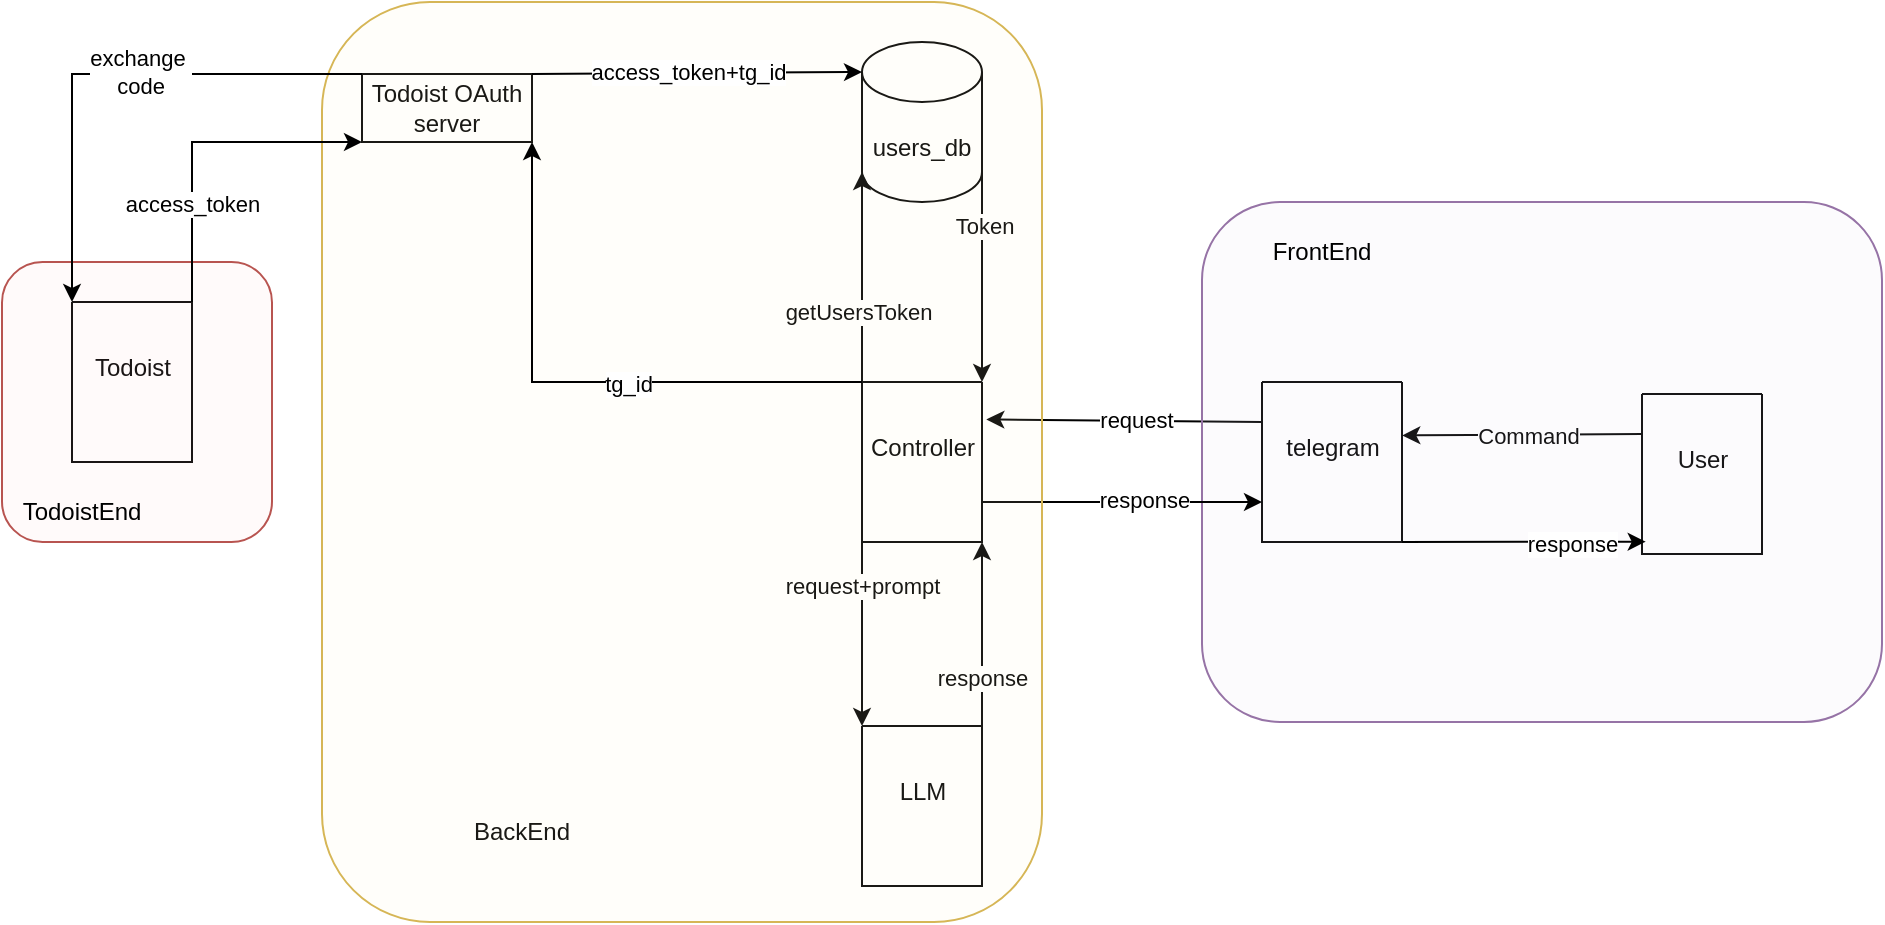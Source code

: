 <mxfile version="24.7.17">
  <diagram name="Page-1" id="spFFAOIyfq6ilBb_R3kp">
    <mxGraphModel dx="2284" dy="866" grid="1" gridSize="10" guides="1" tooltips="1" connect="1" arrows="1" fold="1" page="1" pageScale="1" pageWidth="850" pageHeight="1100" math="0" shadow="0">
      <root>
        <mxCell id="0" />
        <mxCell id="1" parent="0" />
        <mxCell id="q6Kk8lASS6URoFQvOcXa-3" value="" style="swimlane;startSize=0;" parent="1" vertex="1">
          <mxGeometry x="520" y="400" width="70" height="80" as="geometry" />
        </mxCell>
        <mxCell id="q6Kk8lASS6URoFQvOcXa-4" value="telegram" style="text;html=1;align=center;verticalAlign=middle;resizable=0;points=[];autosize=1;strokeColor=none;fillColor=none;" parent="1" vertex="1">
          <mxGeometry x="520" y="418" width="70" height="30" as="geometry" />
        </mxCell>
        <mxCell id="q6Kk8lASS6URoFQvOcXa-5" value="" style="swimlane;startSize=0;" parent="1" vertex="1">
          <mxGeometry x="320" y="400" width="60" height="80" as="geometry" />
        </mxCell>
        <mxCell id="q6Kk8lASS6URoFQvOcXa-6" value="Controller" style="text;html=1;align=center;verticalAlign=middle;resizable=0;points=[];autosize=1;strokeColor=none;fillColor=none;" parent="1" vertex="1">
          <mxGeometry x="310" y="418" width="80" height="30" as="geometry" />
        </mxCell>
        <mxCell id="q6Kk8lASS6URoFQvOcXa-7" value="" style="endArrow=classic;html=1;rounded=0;entryX=0.902;entryY=0.024;entryDx=0;entryDy=0;entryPerimeter=0;exitX=0;exitY=0.25;exitDx=0;exitDy=0;" parent="1" source="q6Kk8lASS6URoFQvOcXa-3" target="q6Kk8lASS6URoFQvOcXa-6" edge="1">
          <mxGeometry width="50" height="50" relative="1" as="geometry">
            <mxPoint x="360" y="450" as="sourcePoint" />
            <mxPoint x="410" y="400" as="targetPoint" />
          </mxGeometry>
        </mxCell>
        <mxCell id="q6Kk8lASS6URoFQvOcXa-14" value="request" style="edgeLabel;html=1;align=center;verticalAlign=middle;resizable=0;points=[];" parent="q6Kk8lASS6URoFQvOcXa-7" vertex="1" connectable="0">
          <mxGeometry x="-0.028" relative="1" as="geometry">
            <mxPoint x="4" y="-1" as="offset" />
          </mxGeometry>
        </mxCell>
        <mxCell id="q6Kk8lASS6URoFQvOcXa-12" value="" style="endArrow=classic;html=1;rounded=0;entryX=1.002;entryY=0.29;entryDx=0;entryDy=0;entryPerimeter=0;exitX=0;exitY=0.25;exitDx=0;exitDy=0;" parent="1" source="q6Kk8lASS6URoFQvOcXa-16" target="q6Kk8lASS6URoFQvOcXa-4" edge="1">
          <mxGeometry width="50" height="50" relative="1" as="geometry">
            <mxPoint x="707.5" y="426" as="sourcePoint" />
            <mxPoint x="680" y="400" as="targetPoint" />
          </mxGeometry>
        </mxCell>
        <mxCell id="q6Kk8lASS6URoFQvOcXa-13" value="Command" style="edgeLabel;html=1;align=center;verticalAlign=middle;resizable=0;points=[];" parent="q6Kk8lASS6URoFQvOcXa-12" vertex="1" connectable="0">
          <mxGeometry x="-0.042" y="2" relative="1" as="geometry">
            <mxPoint y="-2" as="offset" />
          </mxGeometry>
        </mxCell>
        <mxCell id="q6Kk8lASS6URoFQvOcXa-16" value="" style="swimlane;startSize=0;" parent="1" vertex="1">
          <mxGeometry x="710" y="406" width="60" height="80" as="geometry" />
        </mxCell>
        <mxCell id="q6Kk8lASS6URoFQvOcXa-17" value="User" style="text;html=1;align=center;verticalAlign=middle;resizable=0;points=[];autosize=1;strokeColor=none;fillColor=none;" parent="q6Kk8lASS6URoFQvOcXa-16" vertex="1">
          <mxGeometry x="5" y="18" width="50" height="30" as="geometry" />
        </mxCell>
        <mxCell id="q6Kk8lASS6URoFQvOcXa-18" value="users_db" style="shape=cylinder3;whiteSpace=wrap;html=1;boundedLbl=1;backgroundOutline=1;size=15;" parent="1" vertex="1">
          <mxGeometry x="320" y="230" width="60" height="80" as="geometry" />
        </mxCell>
        <mxCell id="q6Kk8lASS6URoFQvOcXa-19" value="" style="endArrow=classic;html=1;rounded=0;entryX=0;entryY=1;entryDx=0;entryDy=-15;entryPerimeter=0;" parent="1" target="q6Kk8lASS6URoFQvOcXa-18" edge="1">
          <mxGeometry width="50" height="50" relative="1" as="geometry">
            <mxPoint x="320" y="400" as="sourcePoint" />
            <mxPoint x="320" y="300" as="targetPoint" />
          </mxGeometry>
        </mxCell>
        <mxCell id="q6Kk8lASS6URoFQvOcXa-20" value="getUsersToken" style="edgeLabel;html=1;align=center;verticalAlign=middle;resizable=0;points=[];" parent="q6Kk8lASS6URoFQvOcXa-19" vertex="1" connectable="0">
          <mxGeometry x="-0.302" y="2" relative="1" as="geometry">
            <mxPoint y="1" as="offset" />
          </mxGeometry>
        </mxCell>
        <mxCell id="q6Kk8lASS6URoFQvOcXa-21" value="" style="endArrow=classic;html=1;rounded=0;exitX=1;exitY=1;exitDx=0;exitDy=-15;exitPerimeter=0;" parent="1" source="q6Kk8lASS6URoFQvOcXa-18" edge="1">
          <mxGeometry width="50" height="50" relative="1" as="geometry">
            <mxPoint x="470" y="450" as="sourcePoint" />
            <mxPoint x="380" y="400" as="targetPoint" />
          </mxGeometry>
        </mxCell>
        <mxCell id="q6Kk8lASS6URoFQvOcXa-22" value="Token" style="edgeLabel;html=1;align=center;verticalAlign=middle;resizable=0;points=[];" parent="q6Kk8lASS6URoFQvOcXa-21" vertex="1" connectable="0">
          <mxGeometry x="0.143" y="1" relative="1" as="geometry">
            <mxPoint y="-33" as="offset" />
          </mxGeometry>
        </mxCell>
        <mxCell id="q6Kk8lASS6URoFQvOcXa-27" value="" style="swimlane;startSize=0;" parent="1" vertex="1">
          <mxGeometry x="320" y="572" width="60" height="80" as="geometry" />
        </mxCell>
        <mxCell id="q6Kk8lASS6URoFQvOcXa-28" value="LLM" style="text;html=1;align=center;verticalAlign=middle;resizable=0;points=[];autosize=1;strokeColor=none;fillColor=none;" parent="1" vertex="1">
          <mxGeometry x="325" y="590" width="50" height="30" as="geometry" />
        </mxCell>
        <mxCell id="q6Kk8lASS6URoFQvOcXa-39" value="" style="rounded=1;whiteSpace=wrap;html=1;fillOpacity=10;fillColor=#e1d5e7;strokeColor=#9673a6;" parent="1" vertex="1">
          <mxGeometry x="490" y="310" width="340" height="260" as="geometry" />
        </mxCell>
        <mxCell id="q6Kk8lASS6URoFQvOcXa-29" value="" style="endArrow=classic;html=1;rounded=0;exitX=0;exitY=1;exitDx=0;exitDy=0;entryX=0;entryY=0;entryDx=0;entryDy=0;" parent="1" source="q6Kk8lASS6URoFQvOcXa-5" target="q6Kk8lASS6URoFQvOcXa-27" edge="1">
          <mxGeometry width="50" height="50" relative="1" as="geometry">
            <mxPoint x="470" y="450" as="sourcePoint" />
            <mxPoint x="520" y="400" as="targetPoint" />
          </mxGeometry>
        </mxCell>
        <mxCell id="q6Kk8lASS6URoFQvOcXa-30" value="request+prompt" style="edgeLabel;html=1;align=center;verticalAlign=middle;resizable=0;points=[];" parent="q6Kk8lASS6URoFQvOcXa-29" vertex="1" connectable="0">
          <mxGeometry x="0.269" y="1" relative="1" as="geometry">
            <mxPoint x="-1" y="-37" as="offset" />
          </mxGeometry>
        </mxCell>
        <mxCell id="q6Kk8lASS6URoFQvOcXa-31" value="" style="endArrow=classic;html=1;rounded=0;entryX=1;entryY=1;entryDx=0;entryDy=0;exitX=1;exitY=0;exitDx=0;exitDy=0;" parent="1" source="q6Kk8lASS6URoFQvOcXa-27" target="q6Kk8lASS6URoFQvOcXa-5" edge="1">
          <mxGeometry width="50" height="50" relative="1" as="geometry">
            <mxPoint x="470" y="450" as="sourcePoint" />
            <mxPoint x="520" y="400" as="targetPoint" />
            <Array as="points" />
          </mxGeometry>
        </mxCell>
        <mxCell id="q6Kk8lASS6URoFQvOcXa-32" value="response" style="edgeLabel;html=1;align=center;verticalAlign=middle;resizable=0;points=[];" parent="q6Kk8lASS6URoFQvOcXa-31" vertex="1" connectable="0">
          <mxGeometry x="0.15" y="1" relative="1" as="geometry">
            <mxPoint x="1" y="29" as="offset" />
          </mxGeometry>
        </mxCell>
        <mxCell id="q6Kk8lASS6URoFQvOcXa-33" value="" style="endArrow=classic;html=1;rounded=0;exitX=1;exitY=0.75;exitDx=0;exitDy=0;entryX=0;entryY=0.75;entryDx=0;entryDy=0;" parent="1" source="q6Kk8lASS6URoFQvOcXa-5" target="q6Kk8lASS6URoFQvOcXa-3" edge="1">
          <mxGeometry width="50" height="50" relative="1" as="geometry">
            <mxPoint x="470" y="450" as="sourcePoint" />
            <mxPoint x="520" y="400" as="targetPoint" />
          </mxGeometry>
        </mxCell>
        <mxCell id="q6Kk8lASS6URoFQvOcXa-34" value="response" style="edgeLabel;html=1;align=center;verticalAlign=middle;resizable=0;points=[];" parent="q6Kk8lASS6URoFQvOcXa-33" vertex="1" connectable="0">
          <mxGeometry x="-0.153" y="1" relative="1" as="geometry">
            <mxPoint x="21" as="offset" />
          </mxGeometry>
        </mxCell>
        <mxCell id="q6Kk8lASS6URoFQvOcXa-35" value="" style="endArrow=classic;html=1;rounded=0;exitX=1;exitY=1;exitDx=0;exitDy=0;entryX=0.031;entryY=0.923;entryDx=0;entryDy=0;entryPerimeter=0;" parent="1" source="q6Kk8lASS6URoFQvOcXa-3" target="q6Kk8lASS6URoFQvOcXa-16" edge="1">
          <mxGeometry width="50" height="50" relative="1" as="geometry">
            <mxPoint x="620" y="498" as="sourcePoint" />
            <mxPoint x="670" y="448" as="targetPoint" />
          </mxGeometry>
        </mxCell>
        <mxCell id="q6Kk8lASS6URoFQvOcXa-36" value="response" style="edgeLabel;html=1;align=center;verticalAlign=middle;resizable=0;points=[];" parent="q6Kk8lASS6URoFQvOcXa-35" vertex="1" connectable="0">
          <mxGeometry x="0.39" y="-1" relative="1" as="geometry">
            <mxPoint as="offset" />
          </mxGeometry>
        </mxCell>
        <mxCell id="q6Kk8lASS6URoFQvOcXa-40" value="FrontE&lt;span style=&quot;background-color: initial;&quot;&gt;nd&lt;/span&gt;" style="text;html=1;align=center;verticalAlign=middle;whiteSpace=wrap;rounded=0;" parent="1" vertex="1">
          <mxGeometry x="520" y="320" width="60" height="30" as="geometry" />
        </mxCell>
        <mxCell id="q6Kk8lASS6URoFQvOcXa-43" value="BackEnd" style="text;html=1;align=center;verticalAlign=middle;whiteSpace=wrap;rounded=0;" parent="1" vertex="1">
          <mxGeometry x="120" y="610" width="60" height="30" as="geometry" />
        </mxCell>
        <mxCell id="08_Tp1V0pfVUY98hfXqN-1" value="Todoist OAuth&lt;div&gt;server&lt;/div&gt;" style="rounded=0;whiteSpace=wrap;html=1;" vertex="1" parent="1">
          <mxGeometry x="70" y="246" width="85" height="34" as="geometry" />
        </mxCell>
        <mxCell id="q6Kk8lASS6URoFQvOcXa-42" value="" style="rounded=1;whiteSpace=wrap;html=1;fillOpacity=10;fillColor=#fff2cc;strokeColor=#d6b656;" parent="1" vertex="1">
          <mxGeometry x="50" y="210" width="360" height="460" as="geometry" />
        </mxCell>
        <mxCell id="08_Tp1V0pfVUY98hfXqN-8" value="" style="swimlane;startSize=0;" vertex="1" parent="1">
          <mxGeometry x="-75" y="360" width="60" height="80" as="geometry" />
        </mxCell>
        <mxCell id="08_Tp1V0pfVUY98hfXqN-9" value="Todoist" style="text;html=1;align=center;verticalAlign=middle;resizable=0;points=[];autosize=1;strokeColor=none;fillColor=none;" vertex="1" parent="1">
          <mxGeometry x="-75" y="378" width="60" height="30" as="geometry" />
        </mxCell>
        <mxCell id="08_Tp1V0pfVUY98hfXqN-10" value="" style="rounded=1;whiteSpace=wrap;html=1;fillOpacity=10;fillColor=#f8cecc;strokeColor=#b85450;" vertex="1" parent="1">
          <mxGeometry x="-110" y="340" width="135" height="140" as="geometry" />
        </mxCell>
        <mxCell id="08_Tp1V0pfVUY98hfXqN-11" value="TodoistEnd" style="text;html=1;align=center;verticalAlign=middle;whiteSpace=wrap;rounded=0;" vertex="1" parent="1">
          <mxGeometry x="-100" y="450" width="60" height="30" as="geometry" />
        </mxCell>
        <mxCell id="08_Tp1V0pfVUY98hfXqN-12" value="" style="endArrow=classic;html=1;rounded=0;exitX=0;exitY=0;exitDx=0;exitDy=0;entryX=0;entryY=0;entryDx=0;entryDy=0;" edge="1" parent="1" source="08_Tp1V0pfVUY98hfXqN-1" target="08_Tp1V0pfVUY98hfXqN-8">
          <mxGeometry width="50" height="50" relative="1" as="geometry">
            <mxPoint x="-10" y="280" as="sourcePoint" />
            <mxPoint x="-60" y="290" as="targetPoint" />
            <Array as="points">
              <mxPoint x="-75" y="246" />
            </Array>
          </mxGeometry>
        </mxCell>
        <mxCell id="08_Tp1V0pfVUY98hfXqN-13" value="exchange&amp;nbsp;&lt;div&gt;code&lt;/div&gt;" style="edgeLabel;html=1;align=center;verticalAlign=middle;resizable=0;points=[];" vertex="1" connectable="0" parent="08_Tp1V0pfVUY98hfXqN-12">
          <mxGeometry x="-0.143" y="-1" relative="1" as="geometry">
            <mxPoint as="offset" />
          </mxGeometry>
        </mxCell>
        <mxCell id="08_Tp1V0pfVUY98hfXqN-18" value="" style="endArrow=classic;html=1;rounded=0;exitX=1;exitY=0;exitDx=0;exitDy=0;entryX=0;entryY=1;entryDx=0;entryDy=0;" edge="1" parent="1" source="08_Tp1V0pfVUY98hfXqN-8" target="08_Tp1V0pfVUY98hfXqN-1">
          <mxGeometry width="50" height="50" relative="1" as="geometry">
            <mxPoint x="30" y="378" as="sourcePoint" />
            <mxPoint x="80" y="328" as="targetPoint" />
            <Array as="points">
              <mxPoint x="-15" y="280" />
            </Array>
          </mxGeometry>
        </mxCell>
        <mxCell id="08_Tp1V0pfVUY98hfXqN-19" value="access_token" style="edgeLabel;html=1;align=center;verticalAlign=middle;resizable=0;points=[];" vertex="1" connectable="0" parent="08_Tp1V0pfVUY98hfXqN-18">
          <mxGeometry x="-0.406" relative="1" as="geometry">
            <mxPoint as="offset" />
          </mxGeometry>
        </mxCell>
        <mxCell id="08_Tp1V0pfVUY98hfXqN-26" value="" style="endArrow=classic;html=1;rounded=0;exitX=1;exitY=0;exitDx=0;exitDy=0;entryX=0;entryY=0;entryDx=0;entryDy=15;entryPerimeter=0;" edge="1" parent="1" source="08_Tp1V0pfVUY98hfXqN-1" target="q6Kk8lASS6URoFQvOcXa-18">
          <mxGeometry width="50" height="50" relative="1" as="geometry">
            <mxPoint x="250" y="240" as="sourcePoint" />
            <mxPoint x="300" y="190" as="targetPoint" />
          </mxGeometry>
        </mxCell>
        <mxCell id="08_Tp1V0pfVUY98hfXqN-27" value="access_token+tg_id" style="edgeLabel;html=1;align=center;verticalAlign=middle;resizable=0;points=[];" vertex="1" connectable="0" parent="08_Tp1V0pfVUY98hfXqN-26">
          <mxGeometry x="0.294" y="-2" relative="1" as="geometry">
            <mxPoint x="-29" y="-3" as="offset" />
          </mxGeometry>
        </mxCell>
        <mxCell id="08_Tp1V0pfVUY98hfXqN-28" value="" style="endArrow=classic;html=1;rounded=0;exitX=0;exitY=0;exitDx=0;exitDy=0;entryX=1;entryY=1;entryDx=0;entryDy=0;" edge="1" parent="1" source="q6Kk8lASS6URoFQvOcXa-5" target="08_Tp1V0pfVUY98hfXqN-1">
          <mxGeometry width="50" height="50" relative="1" as="geometry">
            <mxPoint x="190" y="448" as="sourcePoint" />
            <mxPoint x="240" y="398" as="targetPoint" />
            <Array as="points">
              <mxPoint x="155" y="400" />
            </Array>
          </mxGeometry>
        </mxCell>
        <mxCell id="08_Tp1V0pfVUY98hfXqN-29" value="tg_id" style="edgeLabel;html=1;align=center;verticalAlign=middle;resizable=0;points=[];" vertex="1" connectable="0" parent="08_Tp1V0pfVUY98hfXqN-28">
          <mxGeometry x="-0.179" y="1" relative="1" as="geometry">
            <mxPoint as="offset" />
          </mxGeometry>
        </mxCell>
      </root>
    </mxGraphModel>
  </diagram>
</mxfile>
